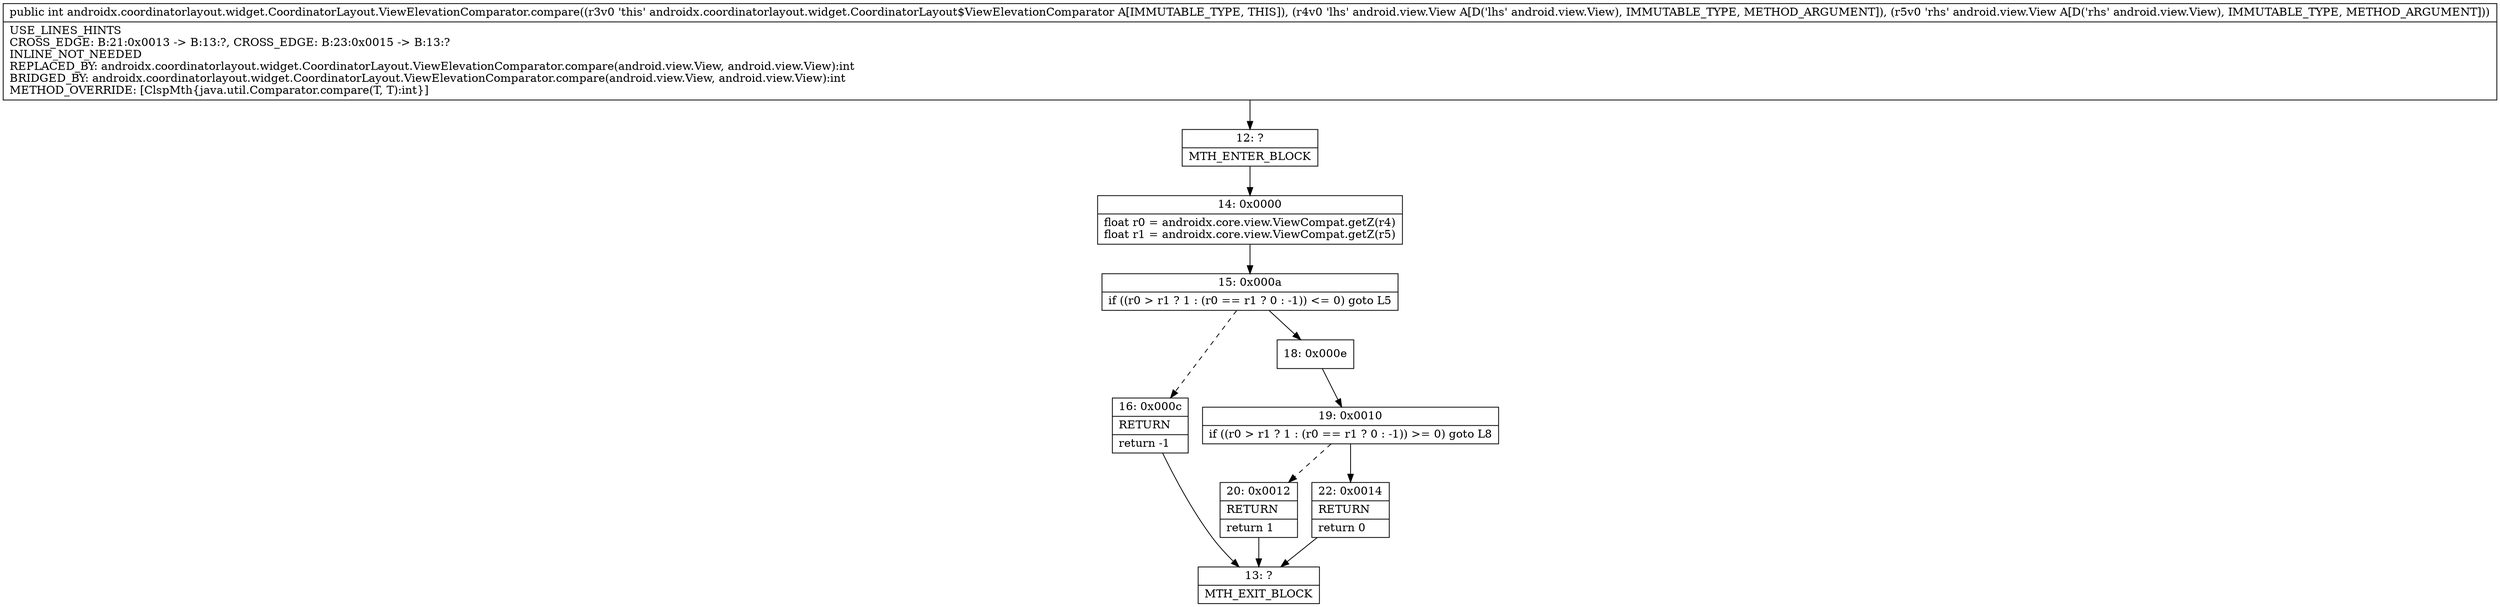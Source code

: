 digraph "CFG forandroidx.coordinatorlayout.widget.CoordinatorLayout.ViewElevationComparator.compare(Landroid\/view\/View;Landroid\/view\/View;)I" {
Node_12 [shape=record,label="{12\:\ ?|MTH_ENTER_BLOCK\l}"];
Node_14 [shape=record,label="{14\:\ 0x0000|float r0 = androidx.core.view.ViewCompat.getZ(r4)\lfloat r1 = androidx.core.view.ViewCompat.getZ(r5)\l}"];
Node_15 [shape=record,label="{15\:\ 0x000a|if ((r0 \> r1 ? 1 : (r0 == r1 ? 0 : \-1)) \<= 0) goto L5\l}"];
Node_16 [shape=record,label="{16\:\ 0x000c|RETURN\l|return \-1\l}"];
Node_13 [shape=record,label="{13\:\ ?|MTH_EXIT_BLOCK\l}"];
Node_18 [shape=record,label="{18\:\ 0x000e}"];
Node_19 [shape=record,label="{19\:\ 0x0010|if ((r0 \> r1 ? 1 : (r0 == r1 ? 0 : \-1)) \>= 0) goto L8\l}"];
Node_20 [shape=record,label="{20\:\ 0x0012|RETURN\l|return 1\l}"];
Node_22 [shape=record,label="{22\:\ 0x0014|RETURN\l|return 0\l}"];
MethodNode[shape=record,label="{public int androidx.coordinatorlayout.widget.CoordinatorLayout.ViewElevationComparator.compare((r3v0 'this' androidx.coordinatorlayout.widget.CoordinatorLayout$ViewElevationComparator A[IMMUTABLE_TYPE, THIS]), (r4v0 'lhs' android.view.View A[D('lhs' android.view.View), IMMUTABLE_TYPE, METHOD_ARGUMENT]), (r5v0 'rhs' android.view.View A[D('rhs' android.view.View), IMMUTABLE_TYPE, METHOD_ARGUMENT]))  | USE_LINES_HINTS\lCROSS_EDGE: B:21:0x0013 \-\> B:13:?, CROSS_EDGE: B:23:0x0015 \-\> B:13:?\lINLINE_NOT_NEEDED\lREPLACED_BY: androidx.coordinatorlayout.widget.CoordinatorLayout.ViewElevationComparator.compare(android.view.View, android.view.View):int\lBRIDGED_BY: androidx.coordinatorlayout.widget.CoordinatorLayout.ViewElevationComparator.compare(android.view.View, android.view.View):int\lMETHOD_OVERRIDE: [ClspMth\{java.util.Comparator.compare(T, T):int\}]\l}"];
MethodNode -> Node_12;Node_12 -> Node_14;
Node_14 -> Node_15;
Node_15 -> Node_16[style=dashed];
Node_15 -> Node_18;
Node_16 -> Node_13;
Node_18 -> Node_19;
Node_19 -> Node_20[style=dashed];
Node_19 -> Node_22;
Node_20 -> Node_13;
Node_22 -> Node_13;
}

